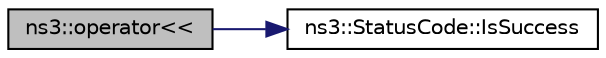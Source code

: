 digraph "ns3::operator&lt;&lt;"
{
  edge [fontname="Helvetica",fontsize="10",labelfontname="Helvetica",labelfontsize="10"];
  node [fontname="Helvetica",fontsize="10",shape=record];
  rankdir="LR";
  Node1 [label="ns3::operator\<\<",height=0.2,width=0.4,color="black", fillcolor="grey75", style="filled", fontcolor="black"];
  Node1 -> Node2 [color="midnightblue",fontsize="10",style="solid"];
  Node2 [label="ns3::StatusCode::IsSuccess",height=0.2,width=0.4,color="black", fillcolor="white", style="filled",URL="$d1/d37/classns3_1_1StatusCode.html#aca4142ed17d432ff8cd9ffe0e30709d4"];
}
